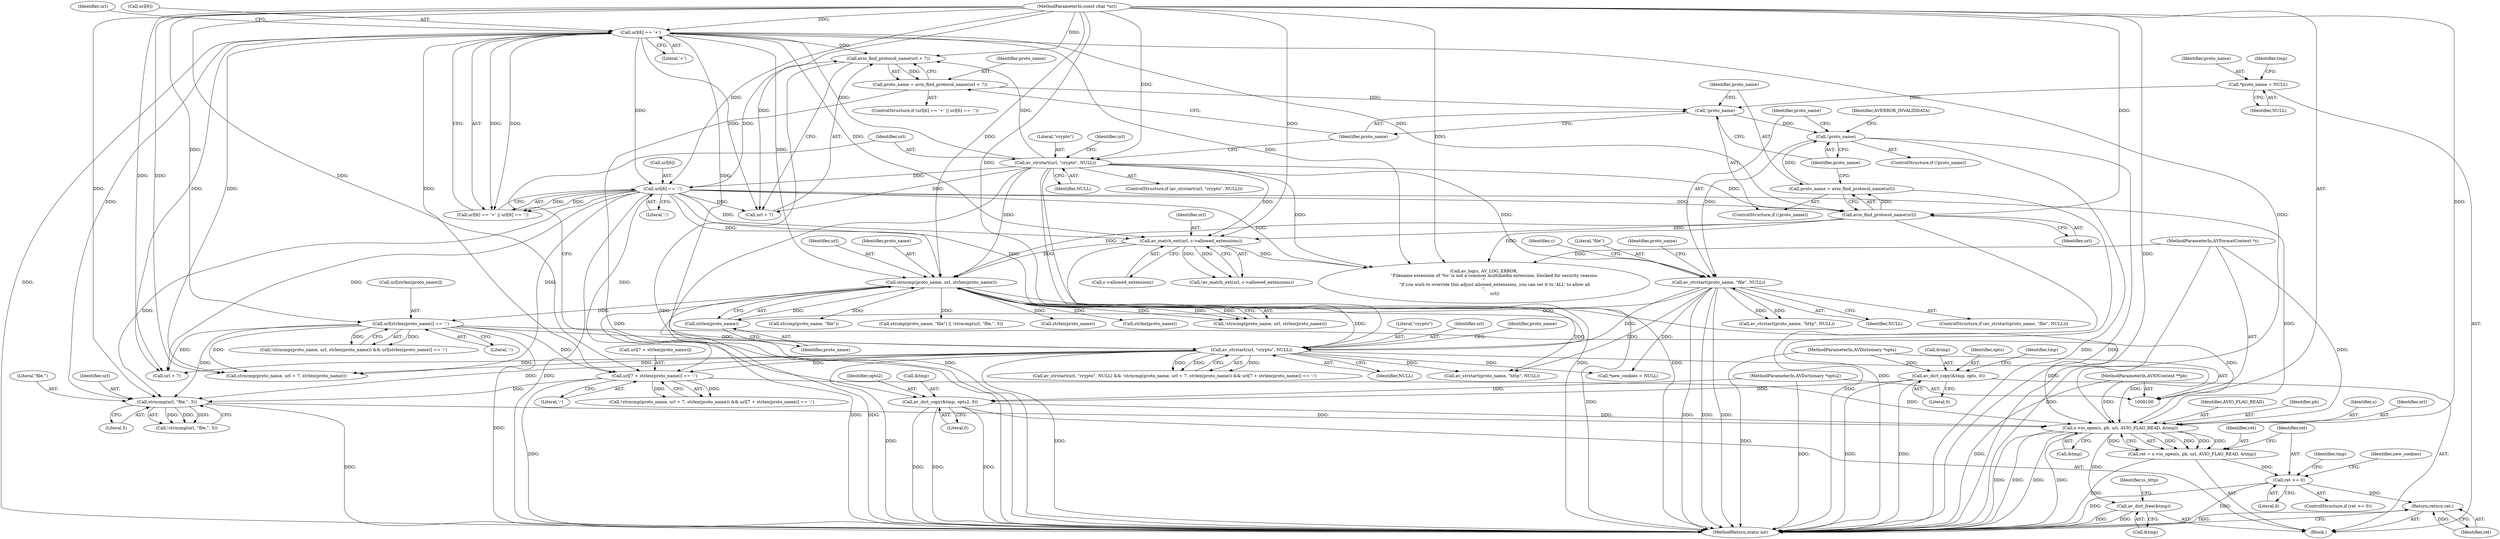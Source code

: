 digraph "0_FFmpeg_189ff4219644532bdfa7bab28dfedaee4d6d4021@API" {
"1000259" [label="(Call,s->io_open(s, pb, url, AVIO_FLAG_READ, &tmp))"];
"1000101" [label="(MethodParameterIn,AVFormatContext *s)"];
"1000102" [label="(MethodParameterIn,AVIOContext **pb)"];
"1000141" [label="(Call,url[6] == '+')"];
"1000134" [label="(Call,av_strstart(url, \"crypto\", NULL))"];
"1000103" [label="(MethodParameterIn,const char *url)"];
"1000236" [label="(Call,url[7 + strlen(proto_name)] == ':')"];
"1000214" [label="(Call,url[strlen(proto_name)] == ':')"];
"1000209" [label="(Call,strncmp(proto_name, url, strlen(proto_name)))"];
"1000212" [label="(Call,strlen(proto_name))"];
"1000170" [label="(Call,av_strstart(proto_name, \"file\", NULL))"];
"1000165" [label="(Call,!proto_name)"];
"1000158" [label="(Call,!proto_name)"];
"1000151" [label="(Call,proto_name = avio_find_protocol_name(url + 7))"];
"1000153" [label="(Call,avio_find_protocol_name(url + 7))"];
"1000146" [label="(Call,url[6] == ':')"];
"1000119" [label="(Call,*proto_name = NULL)"];
"1000160" [label="(Call,proto_name = avio_find_protocol_name(url))"];
"1000162" [label="(Call,avio_find_protocol_name(url))"];
"1000183" [label="(Call,av_match_ext(url, c->allowed_extensions))"];
"1000223" [label="(Call,av_strstart(url, \"crypto\", NULL))"];
"1000251" [label="(Call,strncmp(url, \"file,\", 5))"];
"1000128" [label="(Call,av_dict_copy(&tmp, opts2, 0))"];
"1000123" [label="(Call,av_dict_copy(&tmp, opts, 0))"];
"1000104" [label="(MethodParameterIn,AVDictionary *opts)"];
"1000105" [label="(MethodParameterIn,AVDictionary *opts2)"];
"1000257" [label="(Call,ret = s->io_open(s, pb, url, AVIO_FLAG_READ, &tmp))"];
"1000267" [label="(Call,ret >= 0)"];
"1000323" [label="(Return,return ret;)"];
"1000311" [label="(Call,av_dict_free(&tmp))"];
"1000230" [label="(Identifier,proto_name)"];
"1000217" [label="(Call,strlen(proto_name))"];
"1000139" [label="(ControlStructure,if (url[6] == '+' || url[6] == ':'))"];
"1000126" [label="(Identifier,opts)"];
"1000272" [label="(Call,*new_cookies = NULL)"];
"1000127" [label="(Literal,0)"];
"1000104" [label="(MethodParameterIn,AVDictionary *opts)"];
"1000324" [label="(Identifier,ret)"];
"1000135" [label="(Identifier,url)"];
"1000325" [label="(MethodReturn,static int)"];
"1000268" [label="(Identifier,ret)"];
"1000264" [label="(Call,&tmp)"];
"1000209" [label="(Call,strncmp(proto_name, url, strlen(proto_name)))"];
"1000234" [label="(Call,strlen(proto_name))"];
"1000182" [label="(Call,!av_match_ext(url, c->allowed_extensions))"];
"1000312" [label="(Call,&tmp)"];
"1000262" [label="(Identifier,url)"];
"1000157" [label="(ControlStructure,if (!proto_name))"];
"1000259" [label="(Call,s->io_open(s, pb, url, AVIO_FLAG_READ, &tmp))"];
"1000131" [label="(Identifier,opts2)"];
"1000311" [label="(Call,av_dict_free(&tmp))"];
"1000211" [label="(Identifier,url)"];
"1000313" [label="(Identifier,tmp)"];
"1000253" [label="(Literal,\"file,\")"];
"1000219" [label="(Literal,':')"];
"1000158" [label="(Call,!proto_name)"];
"1000199" [label="(Identifier,proto_name)"];
"1000132" [label="(Literal,0)"];
"1000125" [label="(Identifier,tmp)"];
"1000159" [label="(Identifier,proto_name)"];
"1000183" [label="(Call,av_match_ext(url, c->allowed_extensions))"];
"1000184" [label="(Identifier,url)"];
"1000161" [label="(Identifier,proto_name)"];
"1000146" [label="(Call,url[6] == ':')"];
"1000323" [label="(Return,return ret;)"];
"1000226" [label="(Identifier,NULL)"];
"1000243" [label="(Literal,':')"];
"1000119" [label="(Call,*proto_name = NULL)"];
"1000269" [label="(Literal,0)"];
"1000225" [label="(Literal,\"crypto\")"];
"1000251" [label="(Call,strncmp(url, \"file,\", 5))"];
"1000258" [label="(Identifier,ret)"];
"1000166" [label="(Identifier,proto_name)"];
"1000160" [label="(Call,proto_name = avio_find_protocol_name(url))"];
"1000129" [label="(Call,&tmp)"];
"1000153" [label="(Call,avio_find_protocol_name(url + 7))"];
"1000223" [label="(Call,av_strstart(url, \"crypto\", NULL))"];
"1000130" [label="(Identifier,tmp)"];
"1000170" [label="(Call,av_strstart(proto_name, \"file\", NULL))"];
"1000102" [label="(MethodParameterIn,AVIOContext **pb)"];
"1000168" [label="(Identifier,AVERROR_INVALIDDATA)"];
"1000215" [label="(Call,url[strlen(proto_name)])"];
"1000107" [label="(Block,)"];
"1000236" [label="(Call,url[7 + strlen(proto_name)] == ':')"];
"1000208" [label="(Call,!strncmp(proto_name, url, strlen(proto_name)))"];
"1000133" [label="(ControlStructure,if (av_strstart(url, \"crypto\", NULL)))"];
"1000185" [label="(Call,c->allowed_extensions)"];
"1000252" [label="(Identifier,url)"];
"1000154" [label="(Call,url + 7)"];
"1000267" [label="(Call,ret >= 0)"];
"1000136" [label="(Literal,\"crypto\")"];
"1000263" [label="(Identifier,AVIO_FLAG_READ)"];
"1000213" [label="(Identifier,proto_name)"];
"1000145" [label="(Literal,'+')"];
"1000137" [label="(Identifier,NULL)"];
"1000319" [label="(Call,av_strstart(proto_name, \"http\", NULL))"];
"1000123" [label="(Call,av_dict_copy(&tmp, opts, 0))"];
"1000120" [label="(Identifier,proto_name)"];
"1000315" [label="(Identifier,is_http)"];
"1000162" [label="(Call,avio_find_protocol_name(url))"];
"1000210" [label="(Identifier,proto_name)"];
"1000261" [label="(Identifier,pb)"];
"1000212" [label="(Call,strlen(proto_name))"];
"1000152" [label="(Identifier,proto_name)"];
"1000273" [label="(Identifier,new_cookies)"];
"1000164" [label="(ControlStructure,if (!proto_name))"];
"1000147" [label="(Call,url[6])"];
"1000247" [label="(Call,strcmp(proto_name, \"file\"))"];
"1000140" [label="(Call,url[6] == '+' || url[6] == ':')"];
"1000124" [label="(Call,&tmp)"];
"1000179" [label="(Identifier,c)"];
"1000169" [label="(ControlStructure,if (av_strstart(proto_name, \"file\", NULL)))"];
"1000222" [label="(Call,av_strstart(url, \"crypto\", NULL) && !strncmp(proto_name, url + 7, strlen(proto_name)) && url[7 + strlen(proto_name)] == ':')"];
"1000134" [label="(Call,av_strstart(url, \"crypto\", NULL))"];
"1000207" [label="(Call,!strncmp(proto_name, url, strlen(proto_name)) && url[strlen(proto_name)] == ':')"];
"1000128" [label="(Call,av_dict_copy(&tmp, opts2, 0))"];
"1000103" [label="(MethodParameterIn,const char *url)"];
"1000250" [label="(Call,!strncmp(url, \"file,\", 5))"];
"1000227" [label="(Call,!strncmp(proto_name, url + 7, strlen(proto_name)) && url[7 + strlen(proto_name)] == ':')"];
"1000260" [label="(Identifier,s)"];
"1000224" [label="(Identifier,url)"];
"1000171" [label="(Identifier,proto_name)"];
"1000237" [label="(Call,url[7 + strlen(proto_name)])"];
"1000121" [label="(Identifier,NULL)"];
"1000173" [label="(Identifier,NULL)"];
"1000172" [label="(Literal,\"file\")"];
"1000246" [label="(Call,strcmp(proto_name, \"file\") || !strncmp(url, \"file,\", 5))"];
"1000198" [label="(Call,av_strstart(proto_name, \"http\", NULL))"];
"1000141" [label="(Call,url[6] == '+')"];
"1000163" [label="(Identifier,url)"];
"1000257" [label="(Call,ret = s->io_open(s, pb, url, AVIO_FLAG_READ, &tmp))"];
"1000148" [label="(Identifier,url)"];
"1000105" [label="(MethodParameterIn,AVDictionary *opts2)"];
"1000231" [label="(Call,url + 7)"];
"1000214" [label="(Call,url[strlen(proto_name)] == ':')"];
"1000189" [label="(Call,av_log(s, AV_LOG_ERROR,\n                \"Filename extension of \'%s\' is not a common multimedia extension, blocked for security reasons.\n\"\n                \"If you wish to override this adjust allowed_extensions, you can set it to \'ALL\' to allow all\n\",\n                url))"];
"1000151" [label="(Call,proto_name = avio_find_protocol_name(url + 7))"];
"1000266" [label="(ControlStructure,if (ret >= 0))"];
"1000142" [label="(Call,url[6])"];
"1000229" [label="(Call,strncmp(proto_name, url + 7, strlen(proto_name)))"];
"1000143" [label="(Identifier,url)"];
"1000165" [label="(Call,!proto_name)"];
"1000101" [label="(MethodParameterIn,AVFormatContext *s)"];
"1000150" [label="(Literal,':')"];
"1000254" [label="(Literal,5)"];
"1000259" -> "1000257"  [label="AST: "];
"1000259" -> "1000264"  [label="CFG: "];
"1000260" -> "1000259"  [label="AST: "];
"1000261" -> "1000259"  [label="AST: "];
"1000262" -> "1000259"  [label="AST: "];
"1000263" -> "1000259"  [label="AST: "];
"1000264" -> "1000259"  [label="AST: "];
"1000257" -> "1000259"  [label="CFG: "];
"1000259" -> "1000325"  [label="DDG: "];
"1000259" -> "1000325"  [label="DDG: "];
"1000259" -> "1000325"  [label="DDG: "];
"1000259" -> "1000325"  [label="DDG: "];
"1000259" -> "1000257"  [label="DDG: "];
"1000259" -> "1000257"  [label="DDG: "];
"1000259" -> "1000257"  [label="DDG: "];
"1000259" -> "1000257"  [label="DDG: "];
"1000259" -> "1000257"  [label="DDG: "];
"1000101" -> "1000259"  [label="DDG: "];
"1000102" -> "1000259"  [label="DDG: "];
"1000141" -> "1000259"  [label="DDG: "];
"1000236" -> "1000259"  [label="DDG: "];
"1000209" -> "1000259"  [label="DDG: "];
"1000214" -> "1000259"  [label="DDG: "];
"1000146" -> "1000259"  [label="DDG: "];
"1000223" -> "1000259"  [label="DDG: "];
"1000251" -> "1000259"  [label="DDG: "];
"1000103" -> "1000259"  [label="DDG: "];
"1000128" -> "1000259"  [label="DDG: "];
"1000259" -> "1000311"  [label="DDG: "];
"1000101" -> "1000100"  [label="AST: "];
"1000101" -> "1000325"  [label="DDG: "];
"1000101" -> "1000189"  [label="DDG: "];
"1000102" -> "1000100"  [label="AST: "];
"1000102" -> "1000325"  [label="DDG: "];
"1000141" -> "1000140"  [label="AST: "];
"1000141" -> "1000145"  [label="CFG: "];
"1000142" -> "1000141"  [label="AST: "];
"1000145" -> "1000141"  [label="AST: "];
"1000148" -> "1000141"  [label="CFG: "];
"1000140" -> "1000141"  [label="CFG: "];
"1000141" -> "1000325"  [label="DDG: "];
"1000141" -> "1000140"  [label="DDG: "];
"1000141" -> "1000140"  [label="DDG: "];
"1000134" -> "1000141"  [label="DDG: "];
"1000103" -> "1000141"  [label="DDG: "];
"1000141" -> "1000146"  [label="DDG: "];
"1000141" -> "1000153"  [label="DDG: "];
"1000141" -> "1000154"  [label="DDG: "];
"1000141" -> "1000162"  [label="DDG: "];
"1000141" -> "1000183"  [label="DDG: "];
"1000141" -> "1000189"  [label="DDG: "];
"1000141" -> "1000209"  [label="DDG: "];
"1000141" -> "1000223"  [label="DDG: "];
"1000141" -> "1000229"  [label="DDG: "];
"1000141" -> "1000231"  [label="DDG: "];
"1000141" -> "1000236"  [label="DDG: "];
"1000141" -> "1000251"  [label="DDG: "];
"1000134" -> "1000133"  [label="AST: "];
"1000134" -> "1000137"  [label="CFG: "];
"1000135" -> "1000134"  [label="AST: "];
"1000136" -> "1000134"  [label="AST: "];
"1000137" -> "1000134"  [label="AST: "];
"1000143" -> "1000134"  [label="CFG: "];
"1000159" -> "1000134"  [label="CFG: "];
"1000134" -> "1000325"  [label="DDG: "];
"1000134" -> "1000325"  [label="DDG: "];
"1000134" -> "1000325"  [label="DDG: "];
"1000103" -> "1000134"  [label="DDG: "];
"1000134" -> "1000146"  [label="DDG: "];
"1000134" -> "1000153"  [label="DDG: "];
"1000134" -> "1000154"  [label="DDG: "];
"1000134" -> "1000162"  [label="DDG: "];
"1000134" -> "1000170"  [label="DDG: "];
"1000134" -> "1000183"  [label="DDG: "];
"1000134" -> "1000189"  [label="DDG: "];
"1000134" -> "1000209"  [label="DDG: "];
"1000103" -> "1000100"  [label="AST: "];
"1000103" -> "1000325"  [label="DDG: "];
"1000103" -> "1000146"  [label="DDG: "];
"1000103" -> "1000153"  [label="DDG: "];
"1000103" -> "1000154"  [label="DDG: "];
"1000103" -> "1000162"  [label="DDG: "];
"1000103" -> "1000183"  [label="DDG: "];
"1000103" -> "1000189"  [label="DDG: "];
"1000103" -> "1000209"  [label="DDG: "];
"1000103" -> "1000214"  [label="DDG: "];
"1000103" -> "1000223"  [label="DDG: "];
"1000103" -> "1000229"  [label="DDG: "];
"1000103" -> "1000231"  [label="DDG: "];
"1000103" -> "1000236"  [label="DDG: "];
"1000103" -> "1000251"  [label="DDG: "];
"1000236" -> "1000227"  [label="AST: "];
"1000236" -> "1000243"  [label="CFG: "];
"1000237" -> "1000236"  [label="AST: "];
"1000243" -> "1000236"  [label="AST: "];
"1000227" -> "1000236"  [label="CFG: "];
"1000236" -> "1000325"  [label="DDG: "];
"1000236" -> "1000227"  [label="DDG: "];
"1000236" -> "1000227"  [label="DDG: "];
"1000214" -> "1000236"  [label="DDG: "];
"1000146" -> "1000236"  [label="DDG: "];
"1000223" -> "1000236"  [label="DDG: "];
"1000236" -> "1000251"  [label="DDG: "];
"1000214" -> "1000207"  [label="AST: "];
"1000214" -> "1000219"  [label="CFG: "];
"1000215" -> "1000214"  [label="AST: "];
"1000219" -> "1000214"  [label="AST: "];
"1000207" -> "1000214"  [label="CFG: "];
"1000214" -> "1000325"  [label="DDG: "];
"1000214" -> "1000207"  [label="DDG: "];
"1000214" -> "1000207"  [label="DDG: "];
"1000209" -> "1000214"  [label="DDG: "];
"1000214" -> "1000223"  [label="DDG: "];
"1000214" -> "1000229"  [label="DDG: "];
"1000214" -> "1000231"  [label="DDG: "];
"1000214" -> "1000251"  [label="DDG: "];
"1000209" -> "1000208"  [label="AST: "];
"1000209" -> "1000212"  [label="CFG: "];
"1000210" -> "1000209"  [label="AST: "];
"1000211" -> "1000209"  [label="AST: "];
"1000212" -> "1000209"  [label="AST: "];
"1000208" -> "1000209"  [label="CFG: "];
"1000209" -> "1000325"  [label="DDG: "];
"1000209" -> "1000325"  [label="DDG: "];
"1000209" -> "1000208"  [label="DDG: "];
"1000209" -> "1000208"  [label="DDG: "];
"1000209" -> "1000208"  [label="DDG: "];
"1000212" -> "1000209"  [label="DDG: "];
"1000183" -> "1000209"  [label="DDG: "];
"1000162" -> "1000209"  [label="DDG: "];
"1000146" -> "1000209"  [label="DDG: "];
"1000209" -> "1000217"  [label="DDG: "];
"1000209" -> "1000223"  [label="DDG: "];
"1000209" -> "1000234"  [label="DDG: "];
"1000209" -> "1000246"  [label="DDG: "];
"1000209" -> "1000247"  [label="DDG: "];
"1000209" -> "1000319"  [label="DDG: "];
"1000212" -> "1000213"  [label="CFG: "];
"1000213" -> "1000212"  [label="AST: "];
"1000170" -> "1000212"  [label="DDG: "];
"1000170" -> "1000169"  [label="AST: "];
"1000170" -> "1000173"  [label="CFG: "];
"1000171" -> "1000170"  [label="AST: "];
"1000172" -> "1000170"  [label="AST: "];
"1000173" -> "1000170"  [label="AST: "];
"1000179" -> "1000170"  [label="CFG: "];
"1000199" -> "1000170"  [label="CFG: "];
"1000170" -> "1000325"  [label="DDG: "];
"1000170" -> "1000325"  [label="DDG: "];
"1000170" -> "1000325"  [label="DDG: "];
"1000165" -> "1000170"  [label="DDG: "];
"1000170" -> "1000198"  [label="DDG: "];
"1000170" -> "1000198"  [label="DDG: "];
"1000170" -> "1000223"  [label="DDG: "];
"1000170" -> "1000272"  [label="DDG: "];
"1000170" -> "1000319"  [label="DDG: "];
"1000165" -> "1000164"  [label="AST: "];
"1000165" -> "1000166"  [label="CFG: "];
"1000166" -> "1000165"  [label="AST: "];
"1000168" -> "1000165"  [label="CFG: "];
"1000171" -> "1000165"  [label="CFG: "];
"1000165" -> "1000325"  [label="DDG: "];
"1000165" -> "1000325"  [label="DDG: "];
"1000158" -> "1000165"  [label="DDG: "];
"1000160" -> "1000165"  [label="DDG: "];
"1000158" -> "1000157"  [label="AST: "];
"1000158" -> "1000159"  [label="CFG: "];
"1000159" -> "1000158"  [label="AST: "];
"1000161" -> "1000158"  [label="CFG: "];
"1000166" -> "1000158"  [label="CFG: "];
"1000151" -> "1000158"  [label="DDG: "];
"1000119" -> "1000158"  [label="DDG: "];
"1000151" -> "1000139"  [label="AST: "];
"1000151" -> "1000153"  [label="CFG: "];
"1000152" -> "1000151"  [label="AST: "];
"1000153" -> "1000151"  [label="AST: "];
"1000159" -> "1000151"  [label="CFG: "];
"1000151" -> "1000325"  [label="DDG: "];
"1000153" -> "1000151"  [label="DDG: "];
"1000153" -> "1000154"  [label="CFG: "];
"1000154" -> "1000153"  [label="AST: "];
"1000153" -> "1000325"  [label="DDG: "];
"1000146" -> "1000153"  [label="DDG: "];
"1000146" -> "1000140"  [label="AST: "];
"1000146" -> "1000150"  [label="CFG: "];
"1000147" -> "1000146"  [label="AST: "];
"1000150" -> "1000146"  [label="AST: "];
"1000140" -> "1000146"  [label="CFG: "];
"1000146" -> "1000325"  [label="DDG: "];
"1000146" -> "1000140"  [label="DDG: "];
"1000146" -> "1000140"  [label="DDG: "];
"1000146" -> "1000154"  [label="DDG: "];
"1000146" -> "1000162"  [label="DDG: "];
"1000146" -> "1000183"  [label="DDG: "];
"1000146" -> "1000189"  [label="DDG: "];
"1000146" -> "1000223"  [label="DDG: "];
"1000146" -> "1000229"  [label="DDG: "];
"1000146" -> "1000231"  [label="DDG: "];
"1000146" -> "1000251"  [label="DDG: "];
"1000119" -> "1000107"  [label="AST: "];
"1000119" -> "1000121"  [label="CFG: "];
"1000120" -> "1000119"  [label="AST: "];
"1000121" -> "1000119"  [label="AST: "];
"1000125" -> "1000119"  [label="CFG: "];
"1000160" -> "1000157"  [label="AST: "];
"1000160" -> "1000162"  [label="CFG: "];
"1000161" -> "1000160"  [label="AST: "];
"1000162" -> "1000160"  [label="AST: "];
"1000166" -> "1000160"  [label="CFG: "];
"1000160" -> "1000325"  [label="DDG: "];
"1000162" -> "1000160"  [label="DDG: "];
"1000162" -> "1000163"  [label="CFG: "];
"1000163" -> "1000162"  [label="AST: "];
"1000162" -> "1000325"  [label="DDG: "];
"1000162" -> "1000183"  [label="DDG: "];
"1000162" -> "1000189"  [label="DDG: "];
"1000183" -> "1000182"  [label="AST: "];
"1000183" -> "1000185"  [label="CFG: "];
"1000184" -> "1000183"  [label="AST: "];
"1000185" -> "1000183"  [label="AST: "];
"1000182" -> "1000183"  [label="CFG: "];
"1000183" -> "1000325"  [label="DDG: "];
"1000183" -> "1000182"  [label="DDG: "];
"1000183" -> "1000182"  [label="DDG: "];
"1000183" -> "1000189"  [label="DDG: "];
"1000223" -> "1000222"  [label="AST: "];
"1000223" -> "1000226"  [label="CFG: "];
"1000224" -> "1000223"  [label="AST: "];
"1000225" -> "1000223"  [label="AST: "];
"1000226" -> "1000223"  [label="AST: "];
"1000230" -> "1000223"  [label="CFG: "];
"1000222" -> "1000223"  [label="CFG: "];
"1000223" -> "1000325"  [label="DDG: "];
"1000223" -> "1000325"  [label="DDG: "];
"1000223" -> "1000222"  [label="DDG: "];
"1000223" -> "1000222"  [label="DDG: "];
"1000223" -> "1000222"  [label="DDG: "];
"1000223" -> "1000229"  [label="DDG: "];
"1000223" -> "1000231"  [label="DDG: "];
"1000223" -> "1000251"  [label="DDG: "];
"1000223" -> "1000272"  [label="DDG: "];
"1000223" -> "1000319"  [label="DDG: "];
"1000251" -> "1000250"  [label="AST: "];
"1000251" -> "1000254"  [label="CFG: "];
"1000252" -> "1000251"  [label="AST: "];
"1000253" -> "1000251"  [label="AST: "];
"1000254" -> "1000251"  [label="AST: "];
"1000250" -> "1000251"  [label="CFG: "];
"1000251" -> "1000325"  [label="DDG: "];
"1000251" -> "1000250"  [label="DDG: "];
"1000251" -> "1000250"  [label="DDG: "];
"1000251" -> "1000250"  [label="DDG: "];
"1000128" -> "1000107"  [label="AST: "];
"1000128" -> "1000132"  [label="CFG: "];
"1000129" -> "1000128"  [label="AST: "];
"1000131" -> "1000128"  [label="AST: "];
"1000132" -> "1000128"  [label="AST: "];
"1000135" -> "1000128"  [label="CFG: "];
"1000128" -> "1000325"  [label="DDG: "];
"1000128" -> "1000325"  [label="DDG: "];
"1000128" -> "1000325"  [label="DDG: "];
"1000123" -> "1000128"  [label="DDG: "];
"1000105" -> "1000128"  [label="DDG: "];
"1000123" -> "1000107"  [label="AST: "];
"1000123" -> "1000127"  [label="CFG: "];
"1000124" -> "1000123"  [label="AST: "];
"1000126" -> "1000123"  [label="AST: "];
"1000127" -> "1000123"  [label="AST: "];
"1000130" -> "1000123"  [label="CFG: "];
"1000123" -> "1000325"  [label="DDG: "];
"1000123" -> "1000325"  [label="DDG: "];
"1000104" -> "1000123"  [label="DDG: "];
"1000104" -> "1000100"  [label="AST: "];
"1000104" -> "1000325"  [label="DDG: "];
"1000105" -> "1000100"  [label="AST: "];
"1000105" -> "1000325"  [label="DDG: "];
"1000257" -> "1000107"  [label="AST: "];
"1000258" -> "1000257"  [label="AST: "];
"1000268" -> "1000257"  [label="CFG: "];
"1000257" -> "1000325"  [label="DDG: "];
"1000257" -> "1000267"  [label="DDG: "];
"1000267" -> "1000266"  [label="AST: "];
"1000267" -> "1000269"  [label="CFG: "];
"1000268" -> "1000267"  [label="AST: "];
"1000269" -> "1000267"  [label="AST: "];
"1000273" -> "1000267"  [label="CFG: "];
"1000313" -> "1000267"  [label="CFG: "];
"1000267" -> "1000325"  [label="DDG: "];
"1000267" -> "1000325"  [label="DDG: "];
"1000267" -> "1000323"  [label="DDG: "];
"1000323" -> "1000107"  [label="AST: "];
"1000323" -> "1000324"  [label="CFG: "];
"1000324" -> "1000323"  [label="AST: "];
"1000325" -> "1000323"  [label="CFG: "];
"1000323" -> "1000325"  [label="DDG: "];
"1000324" -> "1000323"  [label="DDG: "];
"1000311" -> "1000107"  [label="AST: "];
"1000311" -> "1000312"  [label="CFG: "];
"1000312" -> "1000311"  [label="AST: "];
"1000315" -> "1000311"  [label="CFG: "];
"1000311" -> "1000325"  [label="DDG: "];
"1000311" -> "1000325"  [label="DDG: "];
}

